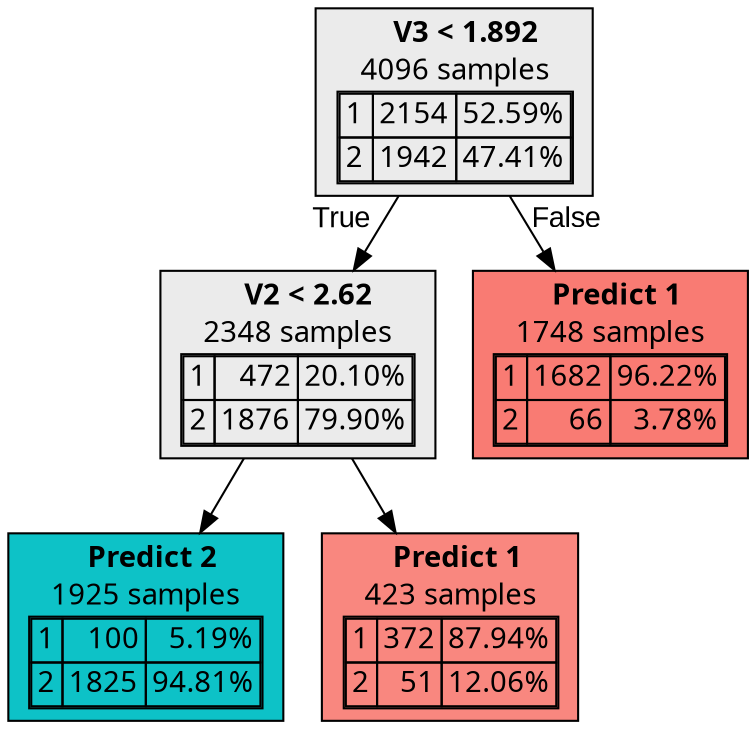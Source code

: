 digraph {
    1 [label=<  <TABLE BORDER="0" CELLPADDING="0">
      <TR>
    <TD>
      <B> V3 &lt; 1.892</B>
    </TD>
  </TR>

    <TR>
      <TD>4096 samples</TD>
    </TR>
    <TR>
  <TD>
    <TABLE CELLSPACING="0">
        <TR class="highlighted">
    <TD ALIGN="LEFT">1</TD>
    <TD ALIGN="RIGHT">2154</TD>
    <TD ALIGN="RIGHT">52.59%</TD>
  </TR>
  <TR >
    <TD ALIGN="LEFT">2</TD>
    <TD ALIGN="RIGHT">1942</TD>
    <TD ALIGN="RIGHT">47.41%</TD>
  </TR>

    </TABLE>
  </TD>
</TR>

  </TABLE>
>,fillcolor="#EBEBEB",shape=box,fontname="bold arial",style="filled"];
    1 -> 2 [labeldistance=2.5, labelangle=45, headlabel="True",fontname="arial"];
    1 -> 5 [labeldistance=2.5, labelangle=-45, headlabel="False",fontname="arial"];
    2 [label=<  <TABLE BORDER="0" CELLPADDING="0">
      <TR>
    <TD>
      <B> V2 &lt; 2.62</B>
    </TD>
  </TR>

    <TR>
      <TD>2348 samples</TD>
    </TR>
    <TR>
  <TD>
    <TABLE CELLSPACING="0">
        <TR >
    <TD ALIGN="LEFT">1</TD>
    <TD ALIGN="RIGHT">472</TD>
    <TD ALIGN="RIGHT">20.10%</TD>
  </TR>
  <TR class="highlighted">
    <TD ALIGN="LEFT">2</TD>
    <TD ALIGN="RIGHT">1876</TD>
    <TD ALIGN="RIGHT">79.90%</TD>
  </TR>

    </TABLE>
  </TD>
</TR>

  </TABLE>
>,fillcolor="#EBEBEB",shape=box,fontname="bold arial",style="filled"];
    2 -> 3;
    2 -> 4;
    3 [label=<  <TABLE BORDER="0" CELLPADDING="0">
      <TR>
    <TD>
      <B>Predict 2</B>
    </TD>
  </TR>

    <TR>
      <TD>1925 samples</TD>
    </TR>
    <TR>
  <TD>
    <TABLE CELLSPACING="0">
        <TR >
    <TD ALIGN="LEFT">1</TD>
    <TD ALIGN="RIGHT">100</TD>
    <TD ALIGN="RIGHT">5.19%</TD>
  </TR>
  <TR class="highlighted">
    <TD ALIGN="LEFT">2</TD>
    <TD ALIGN="RIGHT">1825</TD>
    <TD ALIGN="RIGHT">94.81%</TD>
  </TR>

    </TABLE>
  </TD>
</TR>

  </TABLE>
>,fillcolor="#00BFC4f2",shape=box,fontname="bold arial",style="filled",color=black];
    4 [label=<  <TABLE BORDER="0" CELLPADDING="0">
      <TR>
    <TD>
      <B>Predict 1</B>
    </TD>
  </TR>

    <TR>
      <TD>423 samples</TD>
    </TR>
    <TR>
  <TD>
    <TABLE CELLSPACING="0">
        <TR class="highlighted">
    <TD ALIGN="LEFT">1</TD>
    <TD ALIGN="RIGHT">372</TD>
    <TD ALIGN="RIGHT">87.94%</TD>
  </TR>
  <TR >
    <TD ALIGN="LEFT">2</TD>
    <TD ALIGN="RIGHT">51</TD>
    <TD ALIGN="RIGHT">12.06%</TD>
  </TR>

    </TABLE>
  </TD>
</TR>

  </TABLE>
>,fillcolor="#F8766De0",shape=box,fontname="bold arial",style="filled",color=black];
    5 [label=<  <TABLE BORDER="0" CELLPADDING="0">
      <TR>
    <TD>
      <B>Predict 1</B>
    </TD>
  </TR>

    <TR>
      <TD>1748 samples</TD>
    </TR>
    <TR>
  <TD>
    <TABLE CELLSPACING="0">
        <TR class="highlighted">
    <TD ALIGN="LEFT">1</TD>
    <TD ALIGN="RIGHT">1682</TD>
    <TD ALIGN="RIGHT">96.22%</TD>
  </TR>
  <TR >
    <TD ALIGN="LEFT">2</TD>
    <TD ALIGN="RIGHT">66</TD>
    <TD ALIGN="RIGHT">3.78%</TD>
  </TR>

    </TABLE>
  </TD>
</TR>

  </TABLE>
>,fillcolor="#F8766Df5",shape=box,fontname="bold arial",style="filled",color=black];
}
